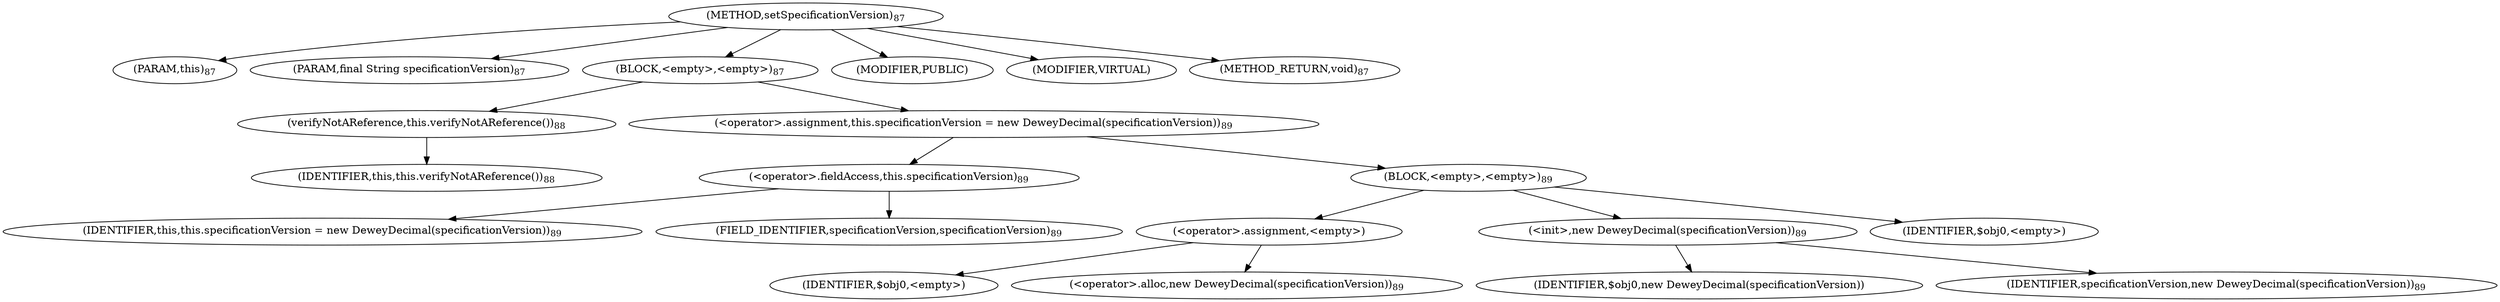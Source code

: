 digraph "setSpecificationVersion" {  
"71" [label = <(METHOD,setSpecificationVersion)<SUB>87</SUB>> ]
"7" [label = <(PARAM,this)<SUB>87</SUB>> ]
"72" [label = <(PARAM,final String specificationVersion)<SUB>87</SUB>> ]
"73" [label = <(BLOCK,&lt;empty&gt;,&lt;empty&gt;)<SUB>87</SUB>> ]
"74" [label = <(verifyNotAReference,this.verifyNotAReference())<SUB>88</SUB>> ]
"6" [label = <(IDENTIFIER,this,this.verifyNotAReference())<SUB>88</SUB>> ]
"75" [label = <(&lt;operator&gt;.assignment,this.specificationVersion = new DeweyDecimal(specificationVersion))<SUB>89</SUB>> ]
"76" [label = <(&lt;operator&gt;.fieldAccess,this.specificationVersion)<SUB>89</SUB>> ]
"8" [label = <(IDENTIFIER,this,this.specificationVersion = new DeweyDecimal(specificationVersion))<SUB>89</SUB>> ]
"77" [label = <(FIELD_IDENTIFIER,specificationVersion,specificationVersion)<SUB>89</SUB>> ]
"78" [label = <(BLOCK,&lt;empty&gt;,&lt;empty&gt;)<SUB>89</SUB>> ]
"79" [label = <(&lt;operator&gt;.assignment,&lt;empty&gt;)> ]
"80" [label = <(IDENTIFIER,$obj0,&lt;empty&gt;)> ]
"81" [label = <(&lt;operator&gt;.alloc,new DeweyDecimal(specificationVersion))<SUB>89</SUB>> ]
"82" [label = <(&lt;init&gt;,new DeweyDecimal(specificationVersion))<SUB>89</SUB>> ]
"83" [label = <(IDENTIFIER,$obj0,new DeweyDecimal(specificationVersion))> ]
"84" [label = <(IDENTIFIER,specificationVersion,new DeweyDecimal(specificationVersion))<SUB>89</SUB>> ]
"85" [label = <(IDENTIFIER,$obj0,&lt;empty&gt;)> ]
"86" [label = <(MODIFIER,PUBLIC)> ]
"87" [label = <(MODIFIER,VIRTUAL)> ]
"88" [label = <(METHOD_RETURN,void)<SUB>87</SUB>> ]
  "71" -> "7" 
  "71" -> "72" 
  "71" -> "73" 
  "71" -> "86" 
  "71" -> "87" 
  "71" -> "88" 
  "73" -> "74" 
  "73" -> "75" 
  "74" -> "6" 
  "75" -> "76" 
  "75" -> "78" 
  "76" -> "8" 
  "76" -> "77" 
  "78" -> "79" 
  "78" -> "82" 
  "78" -> "85" 
  "79" -> "80" 
  "79" -> "81" 
  "82" -> "83" 
  "82" -> "84" 
}
